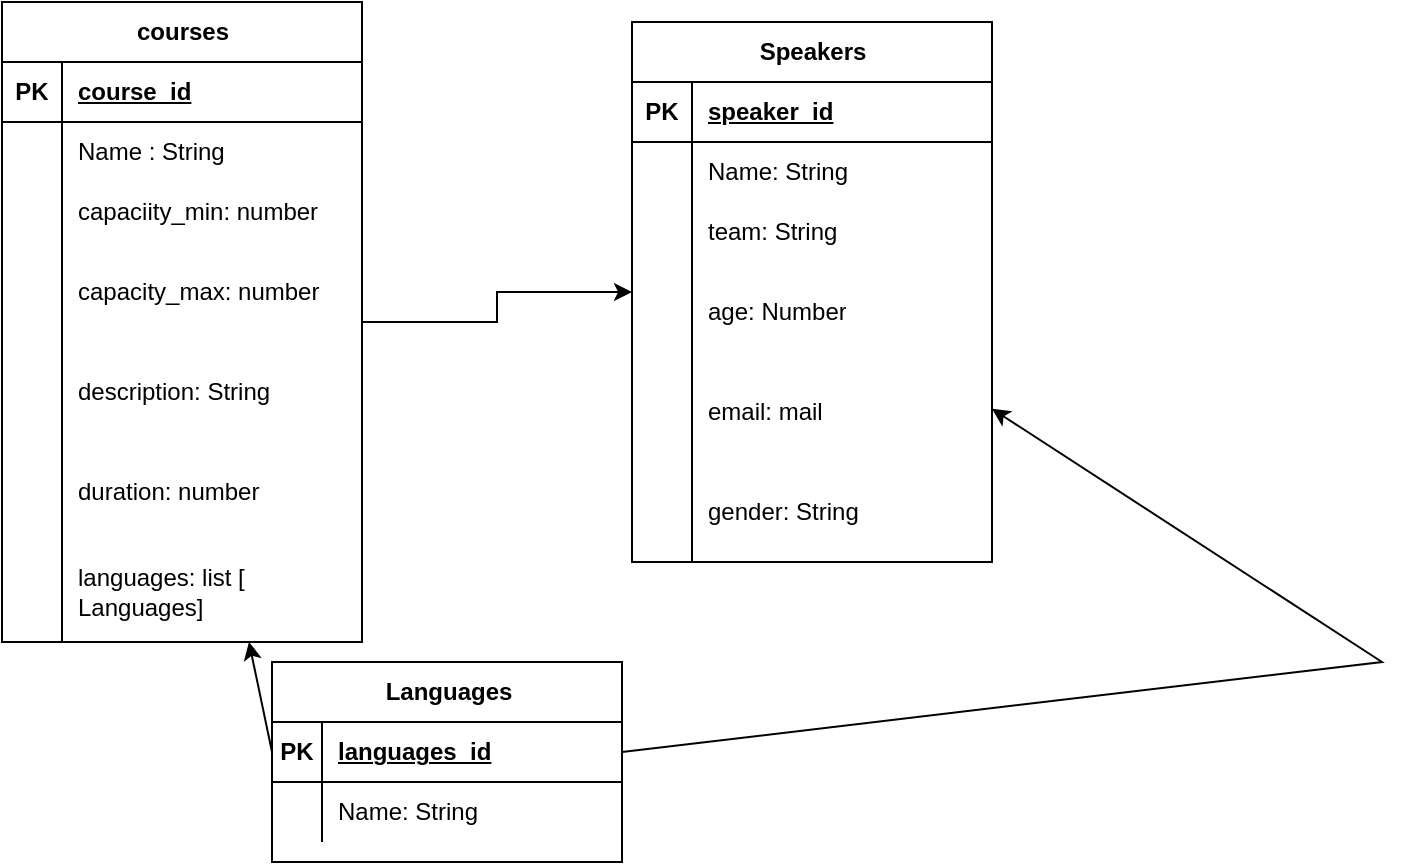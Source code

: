 <mxfile version="21.1.0" type="github">
  <diagram id="R2lEEEUBdFMjLlhIrx00" name="Page-1">
    <mxGraphModel dx="794" dy="430" grid="1" gridSize="10" guides="1" tooltips="1" connect="1" arrows="1" fold="1" page="1" pageScale="1" pageWidth="850" pageHeight="1100" math="0" shadow="0" extFonts="Permanent Marker^https://fonts.googleapis.com/css?family=Permanent+Marker">
      <root>
        <mxCell id="0" />
        <mxCell id="1" parent="0" />
        <mxCell id="DZol_E8GQ8aa_8Mm2e2F-59" value="" style="edgeStyle=orthogonalEdgeStyle;rounded=0;orthogonalLoop=1;jettySize=auto;html=1;" parent="1" source="DZol_E8GQ8aa_8Mm2e2F-4" target="DZol_E8GQ8aa_8Mm2e2F-40" edge="1">
          <mxGeometry relative="1" as="geometry" />
        </mxCell>
        <mxCell id="DZol_E8GQ8aa_8Mm2e2F-4" value="courses" style="shape=table;startSize=30;container=1;collapsible=1;childLayout=tableLayout;fixedRows=1;rowLines=0;fontStyle=1;align=center;resizeLast=1;html=1;" parent="1" vertex="1">
          <mxGeometry x="110" y="130" width="180" height="320" as="geometry" />
        </mxCell>
        <mxCell id="DZol_E8GQ8aa_8Mm2e2F-5" value="" style="shape=tableRow;horizontal=0;startSize=0;swimlaneHead=0;swimlaneBody=0;fillColor=none;collapsible=0;dropTarget=0;points=[[0,0.5],[1,0.5]];portConstraint=eastwest;top=0;left=0;right=0;bottom=1;" parent="DZol_E8GQ8aa_8Mm2e2F-4" vertex="1">
          <mxGeometry y="30" width="180" height="30" as="geometry" />
        </mxCell>
        <mxCell id="DZol_E8GQ8aa_8Mm2e2F-6" value="PK" style="shape=partialRectangle;connectable=0;fillColor=none;top=0;left=0;bottom=0;right=0;fontStyle=1;overflow=hidden;whiteSpace=wrap;html=1;" parent="DZol_E8GQ8aa_8Mm2e2F-5" vertex="1">
          <mxGeometry width="30" height="30" as="geometry">
            <mxRectangle width="30" height="30" as="alternateBounds" />
          </mxGeometry>
        </mxCell>
        <mxCell id="DZol_E8GQ8aa_8Mm2e2F-7" value="course_id" style="shape=partialRectangle;connectable=0;fillColor=none;top=0;left=0;bottom=0;right=0;align=left;spacingLeft=6;fontStyle=5;overflow=hidden;whiteSpace=wrap;html=1;" parent="DZol_E8GQ8aa_8Mm2e2F-5" vertex="1">
          <mxGeometry x="30" width="150" height="30" as="geometry">
            <mxRectangle width="150" height="30" as="alternateBounds" />
          </mxGeometry>
        </mxCell>
        <mxCell id="DZol_E8GQ8aa_8Mm2e2F-8" value="" style="shape=tableRow;horizontal=0;startSize=0;swimlaneHead=0;swimlaneBody=0;fillColor=none;collapsible=0;dropTarget=0;points=[[0,0.5],[1,0.5]];portConstraint=eastwest;top=0;left=0;right=0;bottom=0;" parent="DZol_E8GQ8aa_8Mm2e2F-4" vertex="1">
          <mxGeometry y="60" width="180" height="30" as="geometry" />
        </mxCell>
        <mxCell id="DZol_E8GQ8aa_8Mm2e2F-9" value="" style="shape=partialRectangle;connectable=0;fillColor=none;top=0;left=0;bottom=0;right=0;editable=1;overflow=hidden;whiteSpace=wrap;html=1;" parent="DZol_E8GQ8aa_8Mm2e2F-8" vertex="1">
          <mxGeometry width="30" height="30" as="geometry">
            <mxRectangle width="30" height="30" as="alternateBounds" />
          </mxGeometry>
        </mxCell>
        <mxCell id="DZol_E8GQ8aa_8Mm2e2F-10" value="Name : String" style="shape=partialRectangle;connectable=0;fillColor=none;top=0;left=0;bottom=0;right=0;align=left;spacingLeft=6;overflow=hidden;whiteSpace=wrap;html=1;" parent="DZol_E8GQ8aa_8Mm2e2F-8" vertex="1">
          <mxGeometry x="30" width="150" height="30" as="geometry">
            <mxRectangle width="150" height="30" as="alternateBounds" />
          </mxGeometry>
        </mxCell>
        <mxCell id="DZol_E8GQ8aa_8Mm2e2F-11" value="" style="shape=tableRow;horizontal=0;startSize=0;swimlaneHead=0;swimlaneBody=0;fillColor=none;collapsible=0;dropTarget=0;points=[[0,0.5],[1,0.5]];portConstraint=eastwest;top=0;left=0;right=0;bottom=0;" parent="DZol_E8GQ8aa_8Mm2e2F-4" vertex="1">
          <mxGeometry y="90" width="180" height="30" as="geometry" />
        </mxCell>
        <mxCell id="DZol_E8GQ8aa_8Mm2e2F-12" value="" style="shape=partialRectangle;connectable=0;fillColor=none;top=0;left=0;bottom=0;right=0;editable=1;overflow=hidden;whiteSpace=wrap;html=1;" parent="DZol_E8GQ8aa_8Mm2e2F-11" vertex="1">
          <mxGeometry width="30" height="30" as="geometry">
            <mxRectangle width="30" height="30" as="alternateBounds" />
          </mxGeometry>
        </mxCell>
        <mxCell id="DZol_E8GQ8aa_8Mm2e2F-13" value="capaciity_min: number" style="shape=partialRectangle;connectable=0;fillColor=none;top=0;left=0;bottom=0;right=0;align=left;spacingLeft=6;overflow=hidden;whiteSpace=wrap;html=1;" parent="DZol_E8GQ8aa_8Mm2e2F-11" vertex="1">
          <mxGeometry x="30" width="150" height="30" as="geometry">
            <mxRectangle width="150" height="30" as="alternateBounds" />
          </mxGeometry>
        </mxCell>
        <mxCell id="DZol_E8GQ8aa_8Mm2e2F-14" value="" style="shape=tableRow;horizontal=0;startSize=0;swimlaneHead=0;swimlaneBody=0;fillColor=none;collapsible=0;dropTarget=0;points=[[0,0.5],[1,0.5]];portConstraint=eastwest;top=0;left=0;right=0;bottom=0;" parent="DZol_E8GQ8aa_8Mm2e2F-4" vertex="1">
          <mxGeometry y="120" width="180" height="50" as="geometry" />
        </mxCell>
        <mxCell id="DZol_E8GQ8aa_8Mm2e2F-15" value="" style="shape=partialRectangle;connectable=0;fillColor=none;top=0;left=0;bottom=0;right=0;editable=1;overflow=hidden;whiteSpace=wrap;html=1;" parent="DZol_E8GQ8aa_8Mm2e2F-14" vertex="1">
          <mxGeometry width="30" height="50" as="geometry">
            <mxRectangle width="30" height="50" as="alternateBounds" />
          </mxGeometry>
        </mxCell>
        <mxCell id="DZol_E8GQ8aa_8Mm2e2F-16" value="capacity_max: number" style="shape=partialRectangle;connectable=0;fillColor=none;top=0;left=0;bottom=0;right=0;align=left;spacingLeft=6;overflow=hidden;whiteSpace=wrap;html=1;" parent="DZol_E8GQ8aa_8Mm2e2F-14" vertex="1">
          <mxGeometry x="30" width="150" height="50" as="geometry">
            <mxRectangle width="150" height="50" as="alternateBounds" />
          </mxGeometry>
        </mxCell>
        <mxCell id="DZol_E8GQ8aa_8Mm2e2F-34" value="" style="shape=tableRow;horizontal=0;startSize=0;swimlaneHead=0;swimlaneBody=0;fillColor=none;collapsible=0;dropTarget=0;points=[[0,0.5],[1,0.5]];portConstraint=eastwest;top=0;left=0;right=0;bottom=0;" parent="DZol_E8GQ8aa_8Mm2e2F-4" vertex="1">
          <mxGeometry y="170" width="180" height="50" as="geometry" />
        </mxCell>
        <mxCell id="DZol_E8GQ8aa_8Mm2e2F-35" value="" style="shape=partialRectangle;connectable=0;fillColor=none;top=0;left=0;bottom=0;right=0;editable=1;overflow=hidden;whiteSpace=wrap;html=1;" parent="DZol_E8GQ8aa_8Mm2e2F-34" vertex="1">
          <mxGeometry width="30" height="50" as="geometry">
            <mxRectangle width="30" height="50" as="alternateBounds" />
          </mxGeometry>
        </mxCell>
        <mxCell id="DZol_E8GQ8aa_8Mm2e2F-36" value="description: String" style="shape=partialRectangle;connectable=0;fillColor=none;top=0;left=0;bottom=0;right=0;align=left;spacingLeft=6;overflow=hidden;whiteSpace=wrap;html=1;" parent="DZol_E8GQ8aa_8Mm2e2F-34" vertex="1">
          <mxGeometry x="30" width="150" height="50" as="geometry">
            <mxRectangle width="150" height="50" as="alternateBounds" />
          </mxGeometry>
        </mxCell>
        <mxCell id="DZol_E8GQ8aa_8Mm2e2F-37" value="" style="shape=tableRow;horizontal=0;startSize=0;swimlaneHead=0;swimlaneBody=0;fillColor=none;collapsible=0;dropTarget=0;points=[[0,0.5],[1,0.5]];portConstraint=eastwest;top=0;left=0;right=0;bottom=0;" parent="DZol_E8GQ8aa_8Mm2e2F-4" vertex="1">
          <mxGeometry y="220" width="180" height="50" as="geometry" />
        </mxCell>
        <mxCell id="DZol_E8GQ8aa_8Mm2e2F-38" value="" style="shape=partialRectangle;connectable=0;fillColor=none;top=0;left=0;bottom=0;right=0;editable=1;overflow=hidden;whiteSpace=wrap;html=1;" parent="DZol_E8GQ8aa_8Mm2e2F-37" vertex="1">
          <mxGeometry width="30" height="50" as="geometry">
            <mxRectangle width="30" height="50" as="alternateBounds" />
          </mxGeometry>
        </mxCell>
        <mxCell id="DZol_E8GQ8aa_8Mm2e2F-39" value="duration: number" style="shape=partialRectangle;connectable=0;fillColor=none;top=0;left=0;bottom=0;right=0;align=left;spacingLeft=6;overflow=hidden;whiteSpace=wrap;html=1;" parent="DZol_E8GQ8aa_8Mm2e2F-37" vertex="1">
          <mxGeometry x="30" width="150" height="50" as="geometry">
            <mxRectangle width="150" height="50" as="alternateBounds" />
          </mxGeometry>
        </mxCell>
        <mxCell id="DZol_E8GQ8aa_8Mm2e2F-103" value="" style="shape=tableRow;horizontal=0;startSize=0;swimlaneHead=0;swimlaneBody=0;fillColor=none;collapsible=0;dropTarget=0;points=[[0,0.5],[1,0.5]];portConstraint=eastwest;top=0;left=0;right=0;bottom=0;" parent="DZol_E8GQ8aa_8Mm2e2F-4" vertex="1">
          <mxGeometry y="270" width="180" height="50" as="geometry" />
        </mxCell>
        <mxCell id="DZol_E8GQ8aa_8Mm2e2F-104" value="" style="shape=partialRectangle;connectable=0;fillColor=none;top=0;left=0;bottom=0;right=0;editable=1;overflow=hidden;whiteSpace=wrap;html=1;" parent="DZol_E8GQ8aa_8Mm2e2F-103" vertex="1">
          <mxGeometry width="30" height="50" as="geometry">
            <mxRectangle width="30" height="50" as="alternateBounds" />
          </mxGeometry>
        </mxCell>
        <mxCell id="DZol_E8GQ8aa_8Mm2e2F-105" value="languages: list [ Languages]" style="shape=partialRectangle;connectable=0;fillColor=none;top=0;left=0;bottom=0;right=0;align=left;spacingLeft=6;overflow=hidden;whiteSpace=wrap;html=1;" parent="DZol_E8GQ8aa_8Mm2e2F-103" vertex="1">
          <mxGeometry x="30" width="150" height="50" as="geometry">
            <mxRectangle width="150" height="50" as="alternateBounds" />
          </mxGeometry>
        </mxCell>
        <mxCell id="DZol_E8GQ8aa_8Mm2e2F-40" value="Speakers" style="shape=table;startSize=30;container=1;collapsible=1;childLayout=tableLayout;fixedRows=1;rowLines=0;fontStyle=1;align=center;resizeLast=1;html=1;" parent="1" vertex="1">
          <mxGeometry x="425" y="140" width="180" height="270" as="geometry" />
        </mxCell>
        <mxCell id="DZol_E8GQ8aa_8Mm2e2F-41" value="" style="shape=tableRow;horizontal=0;startSize=0;swimlaneHead=0;swimlaneBody=0;fillColor=none;collapsible=0;dropTarget=0;points=[[0,0.5],[1,0.5]];portConstraint=eastwest;top=0;left=0;right=0;bottom=1;" parent="DZol_E8GQ8aa_8Mm2e2F-40" vertex="1">
          <mxGeometry y="30" width="180" height="30" as="geometry" />
        </mxCell>
        <mxCell id="DZol_E8GQ8aa_8Mm2e2F-42" value="PK" style="shape=partialRectangle;connectable=0;fillColor=none;top=0;left=0;bottom=0;right=0;fontStyle=1;overflow=hidden;whiteSpace=wrap;html=1;" parent="DZol_E8GQ8aa_8Mm2e2F-41" vertex="1">
          <mxGeometry width="30" height="30" as="geometry">
            <mxRectangle width="30" height="30" as="alternateBounds" />
          </mxGeometry>
        </mxCell>
        <mxCell id="DZol_E8GQ8aa_8Mm2e2F-43" value="speaker_id" style="shape=partialRectangle;connectable=0;fillColor=none;top=0;left=0;bottom=0;right=0;align=left;spacingLeft=6;fontStyle=5;overflow=hidden;whiteSpace=wrap;html=1;" parent="DZol_E8GQ8aa_8Mm2e2F-41" vertex="1">
          <mxGeometry x="30" width="150" height="30" as="geometry">
            <mxRectangle width="150" height="30" as="alternateBounds" />
          </mxGeometry>
        </mxCell>
        <mxCell id="DZol_E8GQ8aa_8Mm2e2F-44" value="" style="shape=tableRow;horizontal=0;startSize=0;swimlaneHead=0;swimlaneBody=0;fillColor=none;collapsible=0;dropTarget=0;points=[[0,0.5],[1,0.5]];portConstraint=eastwest;top=0;left=0;right=0;bottom=0;" parent="DZol_E8GQ8aa_8Mm2e2F-40" vertex="1">
          <mxGeometry y="60" width="180" height="30" as="geometry" />
        </mxCell>
        <mxCell id="DZol_E8GQ8aa_8Mm2e2F-45" value="" style="shape=partialRectangle;connectable=0;fillColor=none;top=0;left=0;bottom=0;right=0;editable=1;overflow=hidden;whiteSpace=wrap;html=1;" parent="DZol_E8GQ8aa_8Mm2e2F-44" vertex="1">
          <mxGeometry width="30" height="30" as="geometry">
            <mxRectangle width="30" height="30" as="alternateBounds" />
          </mxGeometry>
        </mxCell>
        <mxCell id="DZol_E8GQ8aa_8Mm2e2F-46" value="Name: String" style="shape=partialRectangle;connectable=0;fillColor=none;top=0;left=0;bottom=0;right=0;align=left;spacingLeft=6;overflow=hidden;whiteSpace=wrap;html=1;" parent="DZol_E8GQ8aa_8Mm2e2F-44" vertex="1">
          <mxGeometry x="30" width="150" height="30" as="geometry">
            <mxRectangle width="150" height="30" as="alternateBounds" />
          </mxGeometry>
        </mxCell>
        <mxCell id="DZol_E8GQ8aa_8Mm2e2F-47" value="" style="shape=tableRow;horizontal=0;startSize=0;swimlaneHead=0;swimlaneBody=0;fillColor=none;collapsible=0;dropTarget=0;points=[[0,0.5],[1,0.5]];portConstraint=eastwest;top=0;left=0;right=0;bottom=0;" parent="DZol_E8GQ8aa_8Mm2e2F-40" vertex="1">
          <mxGeometry y="90" width="180" height="30" as="geometry" />
        </mxCell>
        <mxCell id="DZol_E8GQ8aa_8Mm2e2F-48" value="" style="shape=partialRectangle;connectable=0;fillColor=none;top=0;left=0;bottom=0;right=0;editable=1;overflow=hidden;whiteSpace=wrap;html=1;" parent="DZol_E8GQ8aa_8Mm2e2F-47" vertex="1">
          <mxGeometry width="30" height="30" as="geometry">
            <mxRectangle width="30" height="30" as="alternateBounds" />
          </mxGeometry>
        </mxCell>
        <mxCell id="DZol_E8GQ8aa_8Mm2e2F-49" value="team: String" style="shape=partialRectangle;connectable=0;fillColor=none;top=0;left=0;bottom=0;right=0;align=left;spacingLeft=6;overflow=hidden;whiteSpace=wrap;html=1;" parent="DZol_E8GQ8aa_8Mm2e2F-47" vertex="1">
          <mxGeometry x="30" width="150" height="30" as="geometry">
            <mxRectangle width="150" height="30" as="alternateBounds" />
          </mxGeometry>
        </mxCell>
        <mxCell id="DZol_E8GQ8aa_8Mm2e2F-50" value="" style="shape=tableRow;horizontal=0;startSize=0;swimlaneHead=0;swimlaneBody=0;fillColor=none;collapsible=0;dropTarget=0;points=[[0,0.5],[1,0.5]];portConstraint=eastwest;top=0;left=0;right=0;bottom=0;" parent="DZol_E8GQ8aa_8Mm2e2F-40" vertex="1">
          <mxGeometry y="120" width="180" height="50" as="geometry" />
        </mxCell>
        <mxCell id="DZol_E8GQ8aa_8Mm2e2F-51" value="" style="shape=partialRectangle;connectable=0;fillColor=none;top=0;left=0;bottom=0;right=0;editable=1;overflow=hidden;whiteSpace=wrap;html=1;" parent="DZol_E8GQ8aa_8Mm2e2F-50" vertex="1">
          <mxGeometry width="30" height="50" as="geometry">
            <mxRectangle width="30" height="50" as="alternateBounds" />
          </mxGeometry>
        </mxCell>
        <mxCell id="DZol_E8GQ8aa_8Mm2e2F-52" value="age: Number" style="shape=partialRectangle;connectable=0;fillColor=none;top=0;left=0;bottom=0;right=0;align=left;spacingLeft=6;overflow=hidden;whiteSpace=wrap;html=1;" parent="DZol_E8GQ8aa_8Mm2e2F-50" vertex="1">
          <mxGeometry x="30" width="150" height="50" as="geometry">
            <mxRectangle width="150" height="50" as="alternateBounds" />
          </mxGeometry>
        </mxCell>
        <mxCell id="DZol_E8GQ8aa_8Mm2e2F-53" value="" style="shape=tableRow;horizontal=0;startSize=0;swimlaneHead=0;swimlaneBody=0;fillColor=none;collapsible=0;dropTarget=0;points=[[0,0.5],[1,0.5]];portConstraint=eastwest;top=0;left=0;right=0;bottom=0;" parent="DZol_E8GQ8aa_8Mm2e2F-40" vertex="1">
          <mxGeometry y="170" width="180" height="50" as="geometry" />
        </mxCell>
        <mxCell id="DZol_E8GQ8aa_8Mm2e2F-54" value="" style="shape=partialRectangle;connectable=0;fillColor=none;top=0;left=0;bottom=0;right=0;editable=1;overflow=hidden;whiteSpace=wrap;html=1;" parent="DZol_E8GQ8aa_8Mm2e2F-53" vertex="1">
          <mxGeometry width="30" height="50" as="geometry">
            <mxRectangle width="30" height="50" as="alternateBounds" />
          </mxGeometry>
        </mxCell>
        <mxCell id="DZol_E8GQ8aa_8Mm2e2F-55" value="email: mail" style="shape=partialRectangle;connectable=0;fillColor=none;top=0;left=0;bottom=0;right=0;align=left;spacingLeft=6;overflow=hidden;whiteSpace=wrap;html=1;" parent="DZol_E8GQ8aa_8Mm2e2F-53" vertex="1">
          <mxGeometry x="30" width="150" height="50" as="geometry">
            <mxRectangle width="150" height="50" as="alternateBounds" />
          </mxGeometry>
        </mxCell>
        <mxCell id="DZol_E8GQ8aa_8Mm2e2F-56" value="" style="shape=tableRow;horizontal=0;startSize=0;swimlaneHead=0;swimlaneBody=0;fillColor=none;collapsible=0;dropTarget=0;points=[[0,0.5],[1,0.5]];portConstraint=eastwest;top=0;left=0;right=0;bottom=0;" parent="DZol_E8GQ8aa_8Mm2e2F-40" vertex="1">
          <mxGeometry y="220" width="180" height="50" as="geometry" />
        </mxCell>
        <mxCell id="DZol_E8GQ8aa_8Mm2e2F-57" value="" style="shape=partialRectangle;connectable=0;fillColor=none;top=0;left=0;bottom=0;right=0;editable=1;overflow=hidden;whiteSpace=wrap;html=1;" parent="DZol_E8GQ8aa_8Mm2e2F-56" vertex="1">
          <mxGeometry width="30" height="50" as="geometry">
            <mxRectangle width="30" height="50" as="alternateBounds" />
          </mxGeometry>
        </mxCell>
        <mxCell id="DZol_E8GQ8aa_8Mm2e2F-58" value="gender: String" style="shape=partialRectangle;connectable=0;fillColor=none;top=0;left=0;bottom=0;right=0;align=left;spacingLeft=6;overflow=hidden;whiteSpace=wrap;html=1;" parent="DZol_E8GQ8aa_8Mm2e2F-56" vertex="1">
          <mxGeometry x="30" width="150" height="50" as="geometry">
            <mxRectangle width="150" height="50" as="alternateBounds" />
          </mxGeometry>
        </mxCell>
        <mxCell id="DZol_E8GQ8aa_8Mm2e2F-60" value="Languages" style="shape=table;startSize=30;container=1;collapsible=1;childLayout=tableLayout;fixedRows=1;rowLines=0;fontStyle=1;align=center;resizeLast=1;html=1;" parent="1" vertex="1">
          <mxGeometry x="245" y="460" width="175" height="100" as="geometry" />
        </mxCell>
        <mxCell id="DZol_E8GQ8aa_8Mm2e2F-61" value="" style="shape=tableRow;horizontal=0;startSize=0;swimlaneHead=0;swimlaneBody=0;fillColor=none;collapsible=0;dropTarget=0;points=[[0,0.5],[1,0.5]];portConstraint=eastwest;top=0;left=0;right=0;bottom=1;" parent="DZol_E8GQ8aa_8Mm2e2F-60" vertex="1">
          <mxGeometry y="30" width="175" height="30" as="geometry" />
        </mxCell>
        <mxCell id="DZol_E8GQ8aa_8Mm2e2F-62" value="PK" style="shape=partialRectangle;connectable=0;fillColor=none;top=0;left=0;bottom=0;right=0;fontStyle=1;overflow=hidden;whiteSpace=wrap;html=1;" parent="DZol_E8GQ8aa_8Mm2e2F-61" vertex="1">
          <mxGeometry width="25" height="30" as="geometry">
            <mxRectangle width="25" height="30" as="alternateBounds" />
          </mxGeometry>
        </mxCell>
        <mxCell id="DZol_E8GQ8aa_8Mm2e2F-63" value="languages_id" style="shape=partialRectangle;connectable=0;fillColor=none;top=0;left=0;bottom=0;right=0;align=left;spacingLeft=6;fontStyle=5;overflow=hidden;whiteSpace=wrap;html=1;" parent="DZol_E8GQ8aa_8Mm2e2F-61" vertex="1">
          <mxGeometry x="25" width="150" height="30" as="geometry">
            <mxRectangle width="150" height="30" as="alternateBounds" />
          </mxGeometry>
        </mxCell>
        <mxCell id="DZol_E8GQ8aa_8Mm2e2F-64" value="" style="shape=tableRow;horizontal=0;startSize=0;swimlaneHead=0;swimlaneBody=0;fillColor=none;collapsible=0;dropTarget=0;points=[[0,0.5],[1,0.5]];portConstraint=eastwest;top=0;left=0;right=0;bottom=0;" parent="DZol_E8GQ8aa_8Mm2e2F-60" vertex="1">
          <mxGeometry y="60" width="175" height="30" as="geometry" />
        </mxCell>
        <mxCell id="DZol_E8GQ8aa_8Mm2e2F-65" value="" style="shape=partialRectangle;connectable=0;fillColor=none;top=0;left=0;bottom=0;right=0;editable=1;overflow=hidden;whiteSpace=wrap;html=1;" parent="DZol_E8GQ8aa_8Mm2e2F-64" vertex="1">
          <mxGeometry width="25" height="30" as="geometry">
            <mxRectangle width="25" height="30" as="alternateBounds" />
          </mxGeometry>
        </mxCell>
        <mxCell id="DZol_E8GQ8aa_8Mm2e2F-66" value="Name: String" style="shape=partialRectangle;connectable=0;fillColor=none;top=0;left=0;bottom=0;right=0;align=left;spacingLeft=6;overflow=hidden;whiteSpace=wrap;html=1;" parent="DZol_E8GQ8aa_8Mm2e2F-64" vertex="1">
          <mxGeometry x="25" width="150" height="30" as="geometry">
            <mxRectangle width="150" height="30" as="alternateBounds" />
          </mxGeometry>
        </mxCell>
        <mxCell id="DZol_E8GQ8aa_8Mm2e2F-82" value="" style="endArrow=classic;html=1;rounded=0;exitX=1;exitY=0.5;exitDx=0;exitDy=0;" parent="1" source="DZol_E8GQ8aa_8Mm2e2F-61" target="DZol_E8GQ8aa_8Mm2e2F-40" edge="1">
          <mxGeometry width="50" height="50" relative="1" as="geometry">
            <mxPoint x="310" y="450" as="sourcePoint" />
            <mxPoint x="500" y="440" as="targetPoint" />
            <Array as="points">
              <mxPoint x="800" y="460" />
            </Array>
          </mxGeometry>
        </mxCell>
        <mxCell id="DZol_E8GQ8aa_8Mm2e2F-83" value="" style="endArrow=classic;html=1;rounded=0;exitX=0;exitY=0.5;exitDx=0;exitDy=0;" parent="1" source="DZol_E8GQ8aa_8Mm2e2F-61" target="DZol_E8GQ8aa_8Mm2e2F-4" edge="1">
          <mxGeometry width="50" height="50" relative="1" as="geometry">
            <mxPoint x="380" y="450" as="sourcePoint" />
            <mxPoint x="330" y="400" as="targetPoint" />
          </mxGeometry>
        </mxCell>
      </root>
    </mxGraphModel>
  </diagram>
</mxfile>
